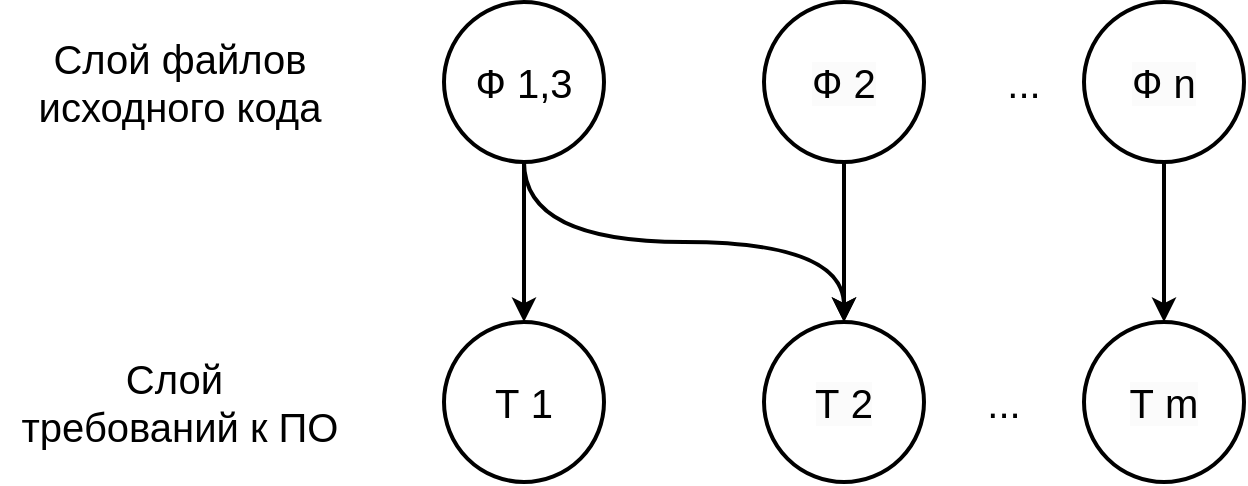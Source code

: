 <mxfile version="24.1.0" type="device">
  <diagram name="Страница — 1" id="Eor_7kOFJwuVsaAqe-5r">
    <mxGraphModel dx="869" dy="674" grid="1" gridSize="10" guides="1" tooltips="1" connect="1" arrows="1" fold="1" page="1" pageScale="1" pageWidth="827" pageHeight="1169" math="0" shadow="0">
      <root>
        <mxCell id="0" />
        <mxCell id="1" parent="0" />
        <mxCell id="aM9SU7QAF97bAIuShuWj-1" style="edgeStyle=orthogonalEdgeStyle;curved=1;rounded=0;orthogonalLoop=1;jettySize=auto;html=1;exitX=0.5;exitY=1;exitDx=0;exitDy=0;entryX=0.5;entryY=0;entryDx=0;entryDy=0;strokeWidth=2;" parent="1" source="5N5q9qp-K08lSnOSJCgD-3" target="5N5q9qp-K08lSnOSJCgD-8" edge="1">
          <mxGeometry relative="1" as="geometry" />
        </mxCell>
        <mxCell id="5N5q9qp-K08lSnOSJCgD-3" value="Ф 1,3" style="ellipse;whiteSpace=wrap;html=1;aspect=fixed;fontSize=20;strokeWidth=2;" parent="1" vertex="1">
          <mxGeometry x="334" y="160" width="80" height="80" as="geometry" />
        </mxCell>
        <mxCell id="5N5q9qp-K08lSnOSJCgD-4" value="&lt;span style=&quot;color: rgb(0, 0, 0); font-family: Helvetica; font-size: 20px; font-style: normal; font-variant-ligatures: normal; font-variant-caps: normal; font-weight: 400; letter-spacing: normal; orphans: 2; text-align: center; text-indent: 0px; text-transform: none; widows: 2; word-spacing: 0px; -webkit-text-stroke-width: 0px; white-space: normal; background-color: rgb(251, 251, 251); text-decoration-thickness: initial; text-decoration-style: initial; text-decoration-color: initial; float: none; display: inline !important;&quot;&gt;Ф 2&lt;/span&gt;" style="ellipse;whiteSpace=wrap;html=1;aspect=fixed;fontSize=20;strokeWidth=2;" parent="1" vertex="1">
          <mxGeometry x="494" y="160" width="80" height="80" as="geometry" />
        </mxCell>
        <mxCell id="5N5q9qp-K08lSnOSJCgD-7" value="Т 1" style="ellipse;whiteSpace=wrap;html=1;aspect=fixed;fontSize=20;strokeWidth=2;" parent="1" vertex="1">
          <mxGeometry x="334" y="320" width="80" height="80" as="geometry" />
        </mxCell>
        <mxCell id="5N5q9qp-K08lSnOSJCgD-8" value="&lt;span style=&quot;color: rgb(0, 0, 0); font-family: Helvetica; font-size: 20px; font-style: normal; font-variant-ligatures: normal; font-variant-caps: normal; font-weight: 400; letter-spacing: normal; orphans: 2; text-align: center; text-indent: 0px; text-transform: none; widows: 2; word-spacing: 0px; -webkit-text-stroke-width: 0px; white-space: normal; background-color: rgb(251, 251, 251); text-decoration-thickness: initial; text-decoration-style: initial; text-decoration-color: initial; float: none; display: inline !important;&quot;&gt;Т 2&lt;/span&gt;" style="ellipse;whiteSpace=wrap;html=1;aspect=fixed;fontSize=20;strokeWidth=2;" parent="1" vertex="1">
          <mxGeometry x="494" y="320" width="80" height="80" as="geometry" />
        </mxCell>
        <mxCell id="5N5q9qp-K08lSnOSJCgD-9" value="&lt;span style=&quot;color: rgb(0, 0, 0); font-family: Helvetica; font-size: 20px; font-style: normal; font-variant-ligatures: normal; font-variant-caps: normal; font-weight: 400; letter-spacing: normal; orphans: 2; text-align: center; text-indent: 0px; text-transform: none; widows: 2; word-spacing: 0px; -webkit-text-stroke-width: 0px; white-space: normal; background-color: rgb(251, 251, 251); text-decoration-thickness: initial; text-decoration-style: initial; text-decoration-color: initial; float: none; display: inline !important;&quot;&gt;Т m&lt;/span&gt;" style="ellipse;whiteSpace=wrap;html=1;aspect=fixed;fontSize=20;strokeWidth=2;" parent="1" vertex="1">
          <mxGeometry x="654" y="320" width="80" height="80" as="geometry" />
        </mxCell>
        <mxCell id="5N5q9qp-K08lSnOSJCgD-10" value="..." style="text;html=1;align=center;verticalAlign=middle;whiteSpace=wrap;rounded=0;fontSize=20;strokeWidth=2;" parent="1" vertex="1">
          <mxGeometry x="584" y="345" width="60" height="30" as="geometry" />
        </mxCell>
        <mxCell id="5N5q9qp-K08lSnOSJCgD-11" value="&lt;span style=&quot;color: rgb(0, 0, 0); font-family: Helvetica; font-size: 20px; font-style: normal; font-variant-ligatures: normal; font-variant-caps: normal; font-weight: 400; letter-spacing: normal; orphans: 2; text-align: center; text-indent: 0px; text-transform: none; widows: 2; word-spacing: 0px; -webkit-text-stroke-width: 0px; white-space: normal; background-color: rgb(251, 251, 251); text-decoration-thickness: initial; text-decoration-style: initial; text-decoration-color: initial; float: none; display: inline !important;&quot;&gt;Ф n&lt;/span&gt;" style="ellipse;whiteSpace=wrap;html=1;aspect=fixed;fontSize=20;strokeWidth=2;" parent="1" vertex="1">
          <mxGeometry x="654" y="160" width="80" height="80" as="geometry" />
        </mxCell>
        <mxCell id="5N5q9qp-K08lSnOSJCgD-12" value="..." style="text;html=1;align=center;verticalAlign=middle;whiteSpace=wrap;rounded=0;fontSize=20;strokeWidth=2;" parent="1" vertex="1">
          <mxGeometry x="594" y="185" width="60" height="30" as="geometry" />
        </mxCell>
        <mxCell id="5N5q9qp-K08lSnOSJCgD-13" value="" style="endArrow=classic;html=1;rounded=0;exitX=0.5;exitY=1;exitDx=0;exitDy=0;entryX=0.5;entryY=0;entryDx=0;entryDy=0;fontSize=20;strokeWidth=2;" parent="1" source="5N5q9qp-K08lSnOSJCgD-3" target="5N5q9qp-K08lSnOSJCgD-7" edge="1">
          <mxGeometry width="50" height="50" relative="1" as="geometry">
            <mxPoint x="534" y="370" as="sourcePoint" />
            <mxPoint x="584" y="320" as="targetPoint" />
          </mxGeometry>
        </mxCell>
        <mxCell id="5N5q9qp-K08lSnOSJCgD-14" value="" style="endArrow=classic;html=1;rounded=0;exitX=0.5;exitY=1;exitDx=0;exitDy=0;entryX=0.5;entryY=0;entryDx=0;entryDy=0;fontSize=20;strokeWidth=2;" parent="1" source="5N5q9qp-K08lSnOSJCgD-4" target="5N5q9qp-K08lSnOSJCgD-8" edge="1">
          <mxGeometry width="50" height="50" relative="1" as="geometry">
            <mxPoint x="534" y="370" as="sourcePoint" />
            <mxPoint x="584" y="320" as="targetPoint" />
          </mxGeometry>
        </mxCell>
        <mxCell id="5N5q9qp-K08lSnOSJCgD-16" value="" style="endArrow=classic;html=1;rounded=0;exitX=0.5;exitY=1;exitDx=0;exitDy=0;entryX=0.5;entryY=0;entryDx=0;entryDy=0;fontSize=20;strokeWidth=2;" parent="1" source="5N5q9qp-K08lSnOSJCgD-11" target="5N5q9qp-K08lSnOSJCgD-9" edge="1">
          <mxGeometry width="50" height="50" relative="1" as="geometry">
            <mxPoint x="534" y="370" as="sourcePoint" />
            <mxPoint x="584" y="320" as="targetPoint" />
          </mxGeometry>
        </mxCell>
        <mxCell id="5N5q9qp-K08lSnOSJCgD-17" value="Слой файлов исходного кода" style="text;html=1;align=center;verticalAlign=middle;whiteSpace=wrap;rounded=0;fontSize=20;" parent="1" vertex="1">
          <mxGeometry x="112" y="185" width="180" height="30" as="geometry" />
        </mxCell>
        <mxCell id="5N5q9qp-K08lSnOSJCgD-18" value="Слой&amp;nbsp;&lt;div&gt;требований к ПО&lt;/div&gt;" style="text;html=1;align=center;verticalAlign=middle;whiteSpace=wrap;rounded=0;fontSize=20;" parent="1" vertex="1">
          <mxGeometry x="112" y="345" width="180" height="30" as="geometry" />
        </mxCell>
      </root>
    </mxGraphModel>
  </diagram>
</mxfile>
